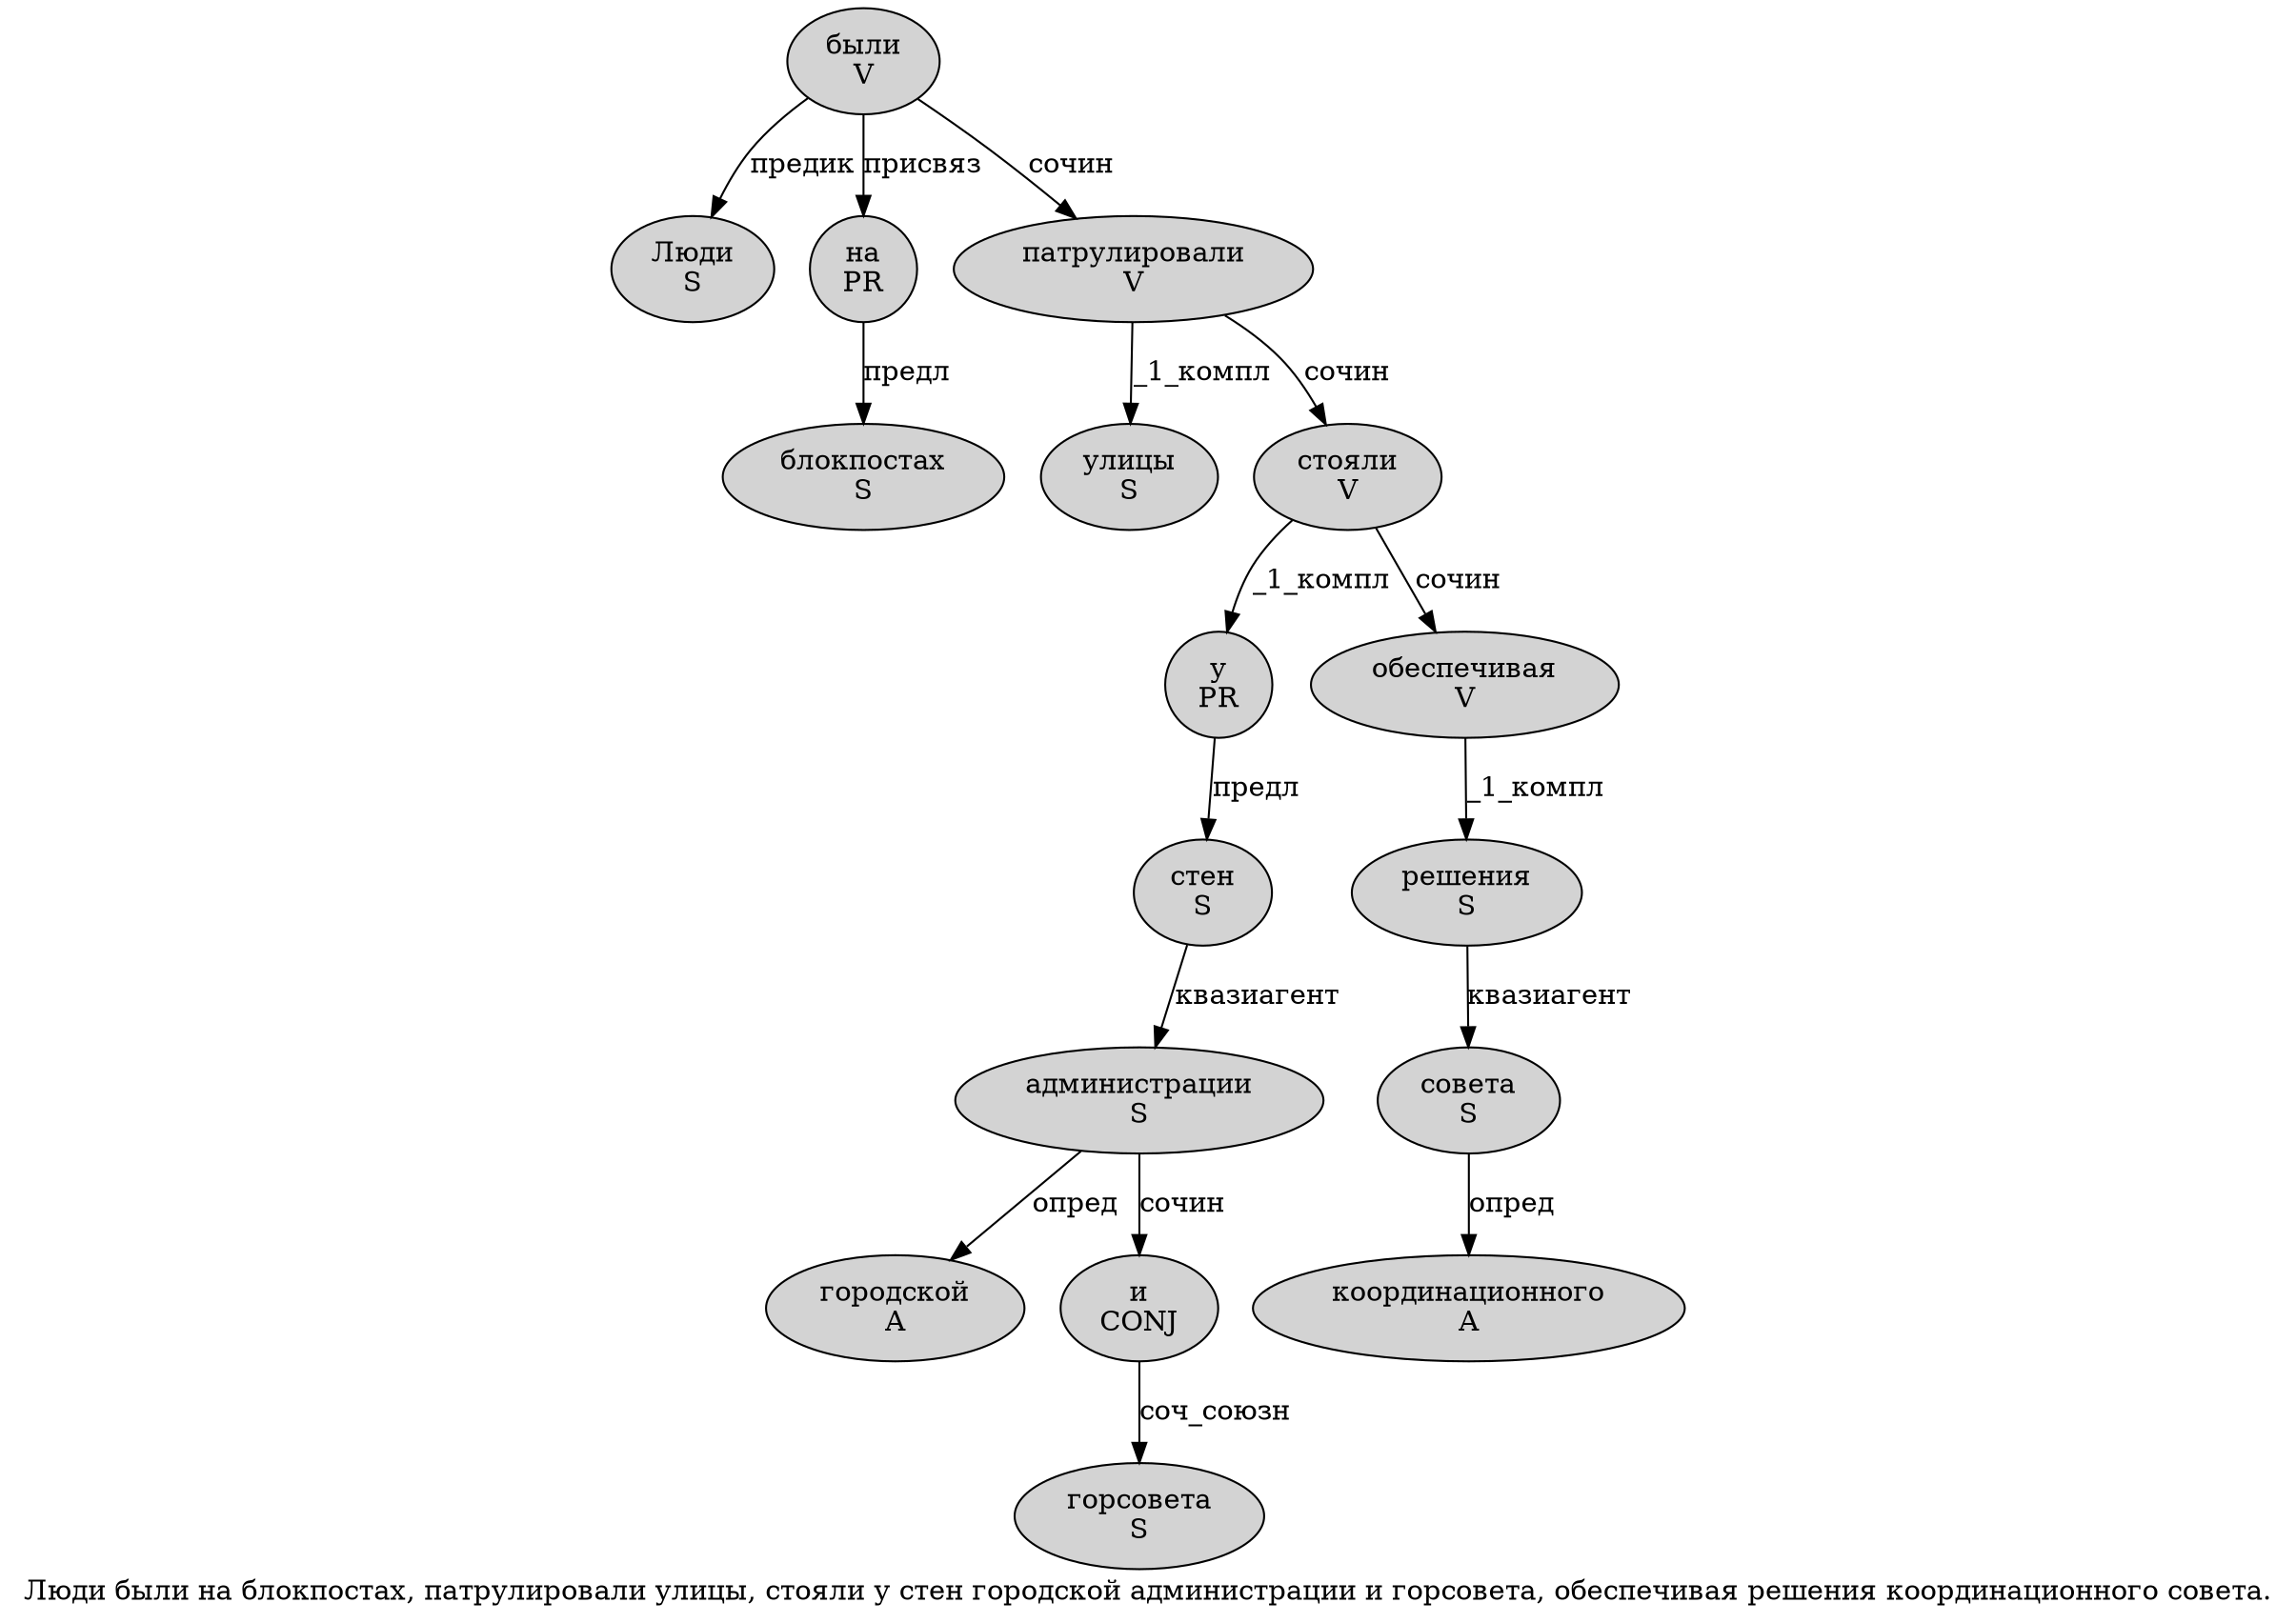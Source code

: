 digraph SENTENCE_355 {
	graph [label="Люди были на блокпостах, патрулировали улицы, стояли у стен городской администрации и горсовета, обеспечивая решения координационного совета."]
	node [style=filled]
		0 [label="Люди
S" color="" fillcolor=lightgray penwidth=1 shape=ellipse]
		1 [label="были
V" color="" fillcolor=lightgray penwidth=1 shape=ellipse]
		2 [label="на
PR" color="" fillcolor=lightgray penwidth=1 shape=ellipse]
		3 [label="блокпостах
S" color="" fillcolor=lightgray penwidth=1 shape=ellipse]
		5 [label="патрулировали
V" color="" fillcolor=lightgray penwidth=1 shape=ellipse]
		6 [label="улицы
S" color="" fillcolor=lightgray penwidth=1 shape=ellipse]
		8 [label="стояли
V" color="" fillcolor=lightgray penwidth=1 shape=ellipse]
		9 [label="у
PR" color="" fillcolor=lightgray penwidth=1 shape=ellipse]
		10 [label="стен
S" color="" fillcolor=lightgray penwidth=1 shape=ellipse]
		11 [label="городской
A" color="" fillcolor=lightgray penwidth=1 shape=ellipse]
		12 [label="администрации
S" color="" fillcolor=lightgray penwidth=1 shape=ellipse]
		13 [label="и
CONJ" color="" fillcolor=lightgray penwidth=1 shape=ellipse]
		14 [label="горсовета
S" color="" fillcolor=lightgray penwidth=1 shape=ellipse]
		16 [label="обеспечивая
V" color="" fillcolor=lightgray penwidth=1 shape=ellipse]
		17 [label="решения
S" color="" fillcolor=lightgray penwidth=1 shape=ellipse]
		18 [label="координационного
A" color="" fillcolor=lightgray penwidth=1 shape=ellipse]
		19 [label="совета
S" color="" fillcolor=lightgray penwidth=1 shape=ellipse]
			1 -> 0 [label="предик"]
			1 -> 2 [label="присвяз"]
			1 -> 5 [label="сочин"]
			5 -> 6 [label="_1_компл"]
			5 -> 8 [label="сочин"]
			9 -> 10 [label="предл"]
			13 -> 14 [label="соч_союзн"]
			10 -> 12 [label="квазиагент"]
			8 -> 9 [label="_1_компл"]
			8 -> 16 [label="сочин"]
			17 -> 19 [label="квазиагент"]
			19 -> 18 [label="опред"]
			16 -> 17 [label="_1_компл"]
			12 -> 11 [label="опред"]
			12 -> 13 [label="сочин"]
			2 -> 3 [label="предл"]
}